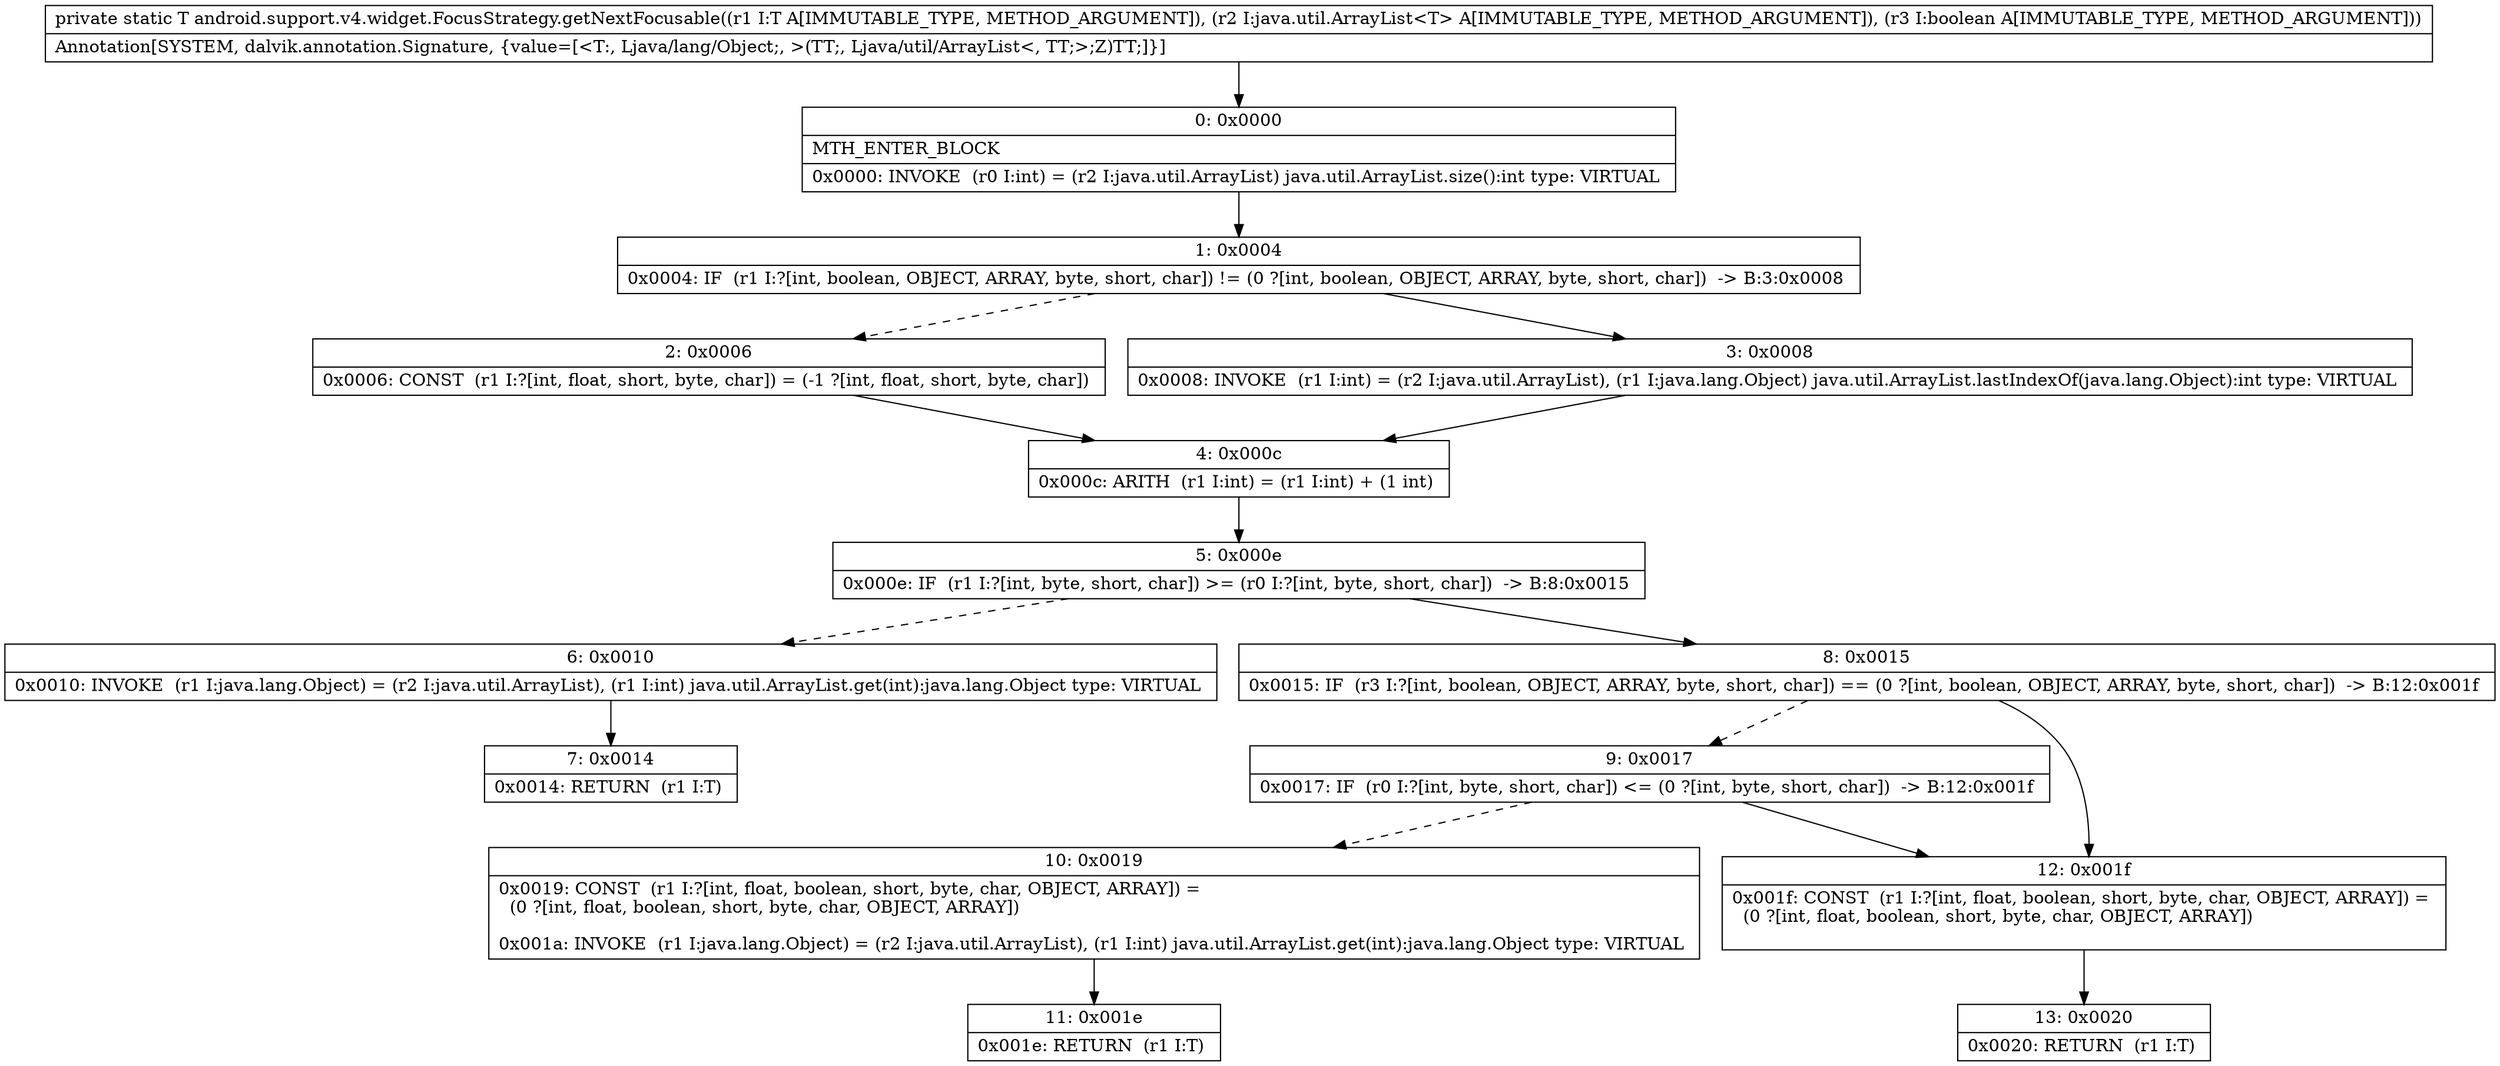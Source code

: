 digraph "CFG forandroid.support.v4.widget.FocusStrategy.getNextFocusable(Ljava\/lang\/Object;Ljava\/util\/ArrayList;Z)Ljava\/lang\/Object;" {
Node_0 [shape=record,label="{0\:\ 0x0000|MTH_ENTER_BLOCK\l|0x0000: INVOKE  (r0 I:int) = (r2 I:java.util.ArrayList) java.util.ArrayList.size():int type: VIRTUAL \l}"];
Node_1 [shape=record,label="{1\:\ 0x0004|0x0004: IF  (r1 I:?[int, boolean, OBJECT, ARRAY, byte, short, char]) != (0 ?[int, boolean, OBJECT, ARRAY, byte, short, char])  \-\> B:3:0x0008 \l}"];
Node_2 [shape=record,label="{2\:\ 0x0006|0x0006: CONST  (r1 I:?[int, float, short, byte, char]) = (\-1 ?[int, float, short, byte, char]) \l}"];
Node_3 [shape=record,label="{3\:\ 0x0008|0x0008: INVOKE  (r1 I:int) = (r2 I:java.util.ArrayList), (r1 I:java.lang.Object) java.util.ArrayList.lastIndexOf(java.lang.Object):int type: VIRTUAL \l}"];
Node_4 [shape=record,label="{4\:\ 0x000c|0x000c: ARITH  (r1 I:int) = (r1 I:int) + (1 int) \l}"];
Node_5 [shape=record,label="{5\:\ 0x000e|0x000e: IF  (r1 I:?[int, byte, short, char]) \>= (r0 I:?[int, byte, short, char])  \-\> B:8:0x0015 \l}"];
Node_6 [shape=record,label="{6\:\ 0x0010|0x0010: INVOKE  (r1 I:java.lang.Object) = (r2 I:java.util.ArrayList), (r1 I:int) java.util.ArrayList.get(int):java.lang.Object type: VIRTUAL \l}"];
Node_7 [shape=record,label="{7\:\ 0x0014|0x0014: RETURN  (r1 I:T) \l}"];
Node_8 [shape=record,label="{8\:\ 0x0015|0x0015: IF  (r3 I:?[int, boolean, OBJECT, ARRAY, byte, short, char]) == (0 ?[int, boolean, OBJECT, ARRAY, byte, short, char])  \-\> B:12:0x001f \l}"];
Node_9 [shape=record,label="{9\:\ 0x0017|0x0017: IF  (r0 I:?[int, byte, short, char]) \<= (0 ?[int, byte, short, char])  \-\> B:12:0x001f \l}"];
Node_10 [shape=record,label="{10\:\ 0x0019|0x0019: CONST  (r1 I:?[int, float, boolean, short, byte, char, OBJECT, ARRAY]) = \l  (0 ?[int, float, boolean, short, byte, char, OBJECT, ARRAY])\l \l0x001a: INVOKE  (r1 I:java.lang.Object) = (r2 I:java.util.ArrayList), (r1 I:int) java.util.ArrayList.get(int):java.lang.Object type: VIRTUAL \l}"];
Node_11 [shape=record,label="{11\:\ 0x001e|0x001e: RETURN  (r1 I:T) \l}"];
Node_12 [shape=record,label="{12\:\ 0x001f|0x001f: CONST  (r1 I:?[int, float, boolean, short, byte, char, OBJECT, ARRAY]) = \l  (0 ?[int, float, boolean, short, byte, char, OBJECT, ARRAY])\l \l}"];
Node_13 [shape=record,label="{13\:\ 0x0020|0x0020: RETURN  (r1 I:T) \l}"];
MethodNode[shape=record,label="{private static T android.support.v4.widget.FocusStrategy.getNextFocusable((r1 I:T A[IMMUTABLE_TYPE, METHOD_ARGUMENT]), (r2 I:java.util.ArrayList\<T\> A[IMMUTABLE_TYPE, METHOD_ARGUMENT]), (r3 I:boolean A[IMMUTABLE_TYPE, METHOD_ARGUMENT]))  | Annotation[SYSTEM, dalvik.annotation.Signature, \{value=[\<T:, Ljava\/lang\/Object;, \>(TT;, Ljava\/util\/ArrayList\<, TT;\>;Z)TT;]\}]\l}"];
MethodNode -> Node_0;
Node_0 -> Node_1;
Node_1 -> Node_2[style=dashed];
Node_1 -> Node_3;
Node_2 -> Node_4;
Node_3 -> Node_4;
Node_4 -> Node_5;
Node_5 -> Node_6[style=dashed];
Node_5 -> Node_8;
Node_6 -> Node_7;
Node_8 -> Node_9[style=dashed];
Node_8 -> Node_12;
Node_9 -> Node_10[style=dashed];
Node_9 -> Node_12;
Node_10 -> Node_11;
Node_12 -> Node_13;
}

